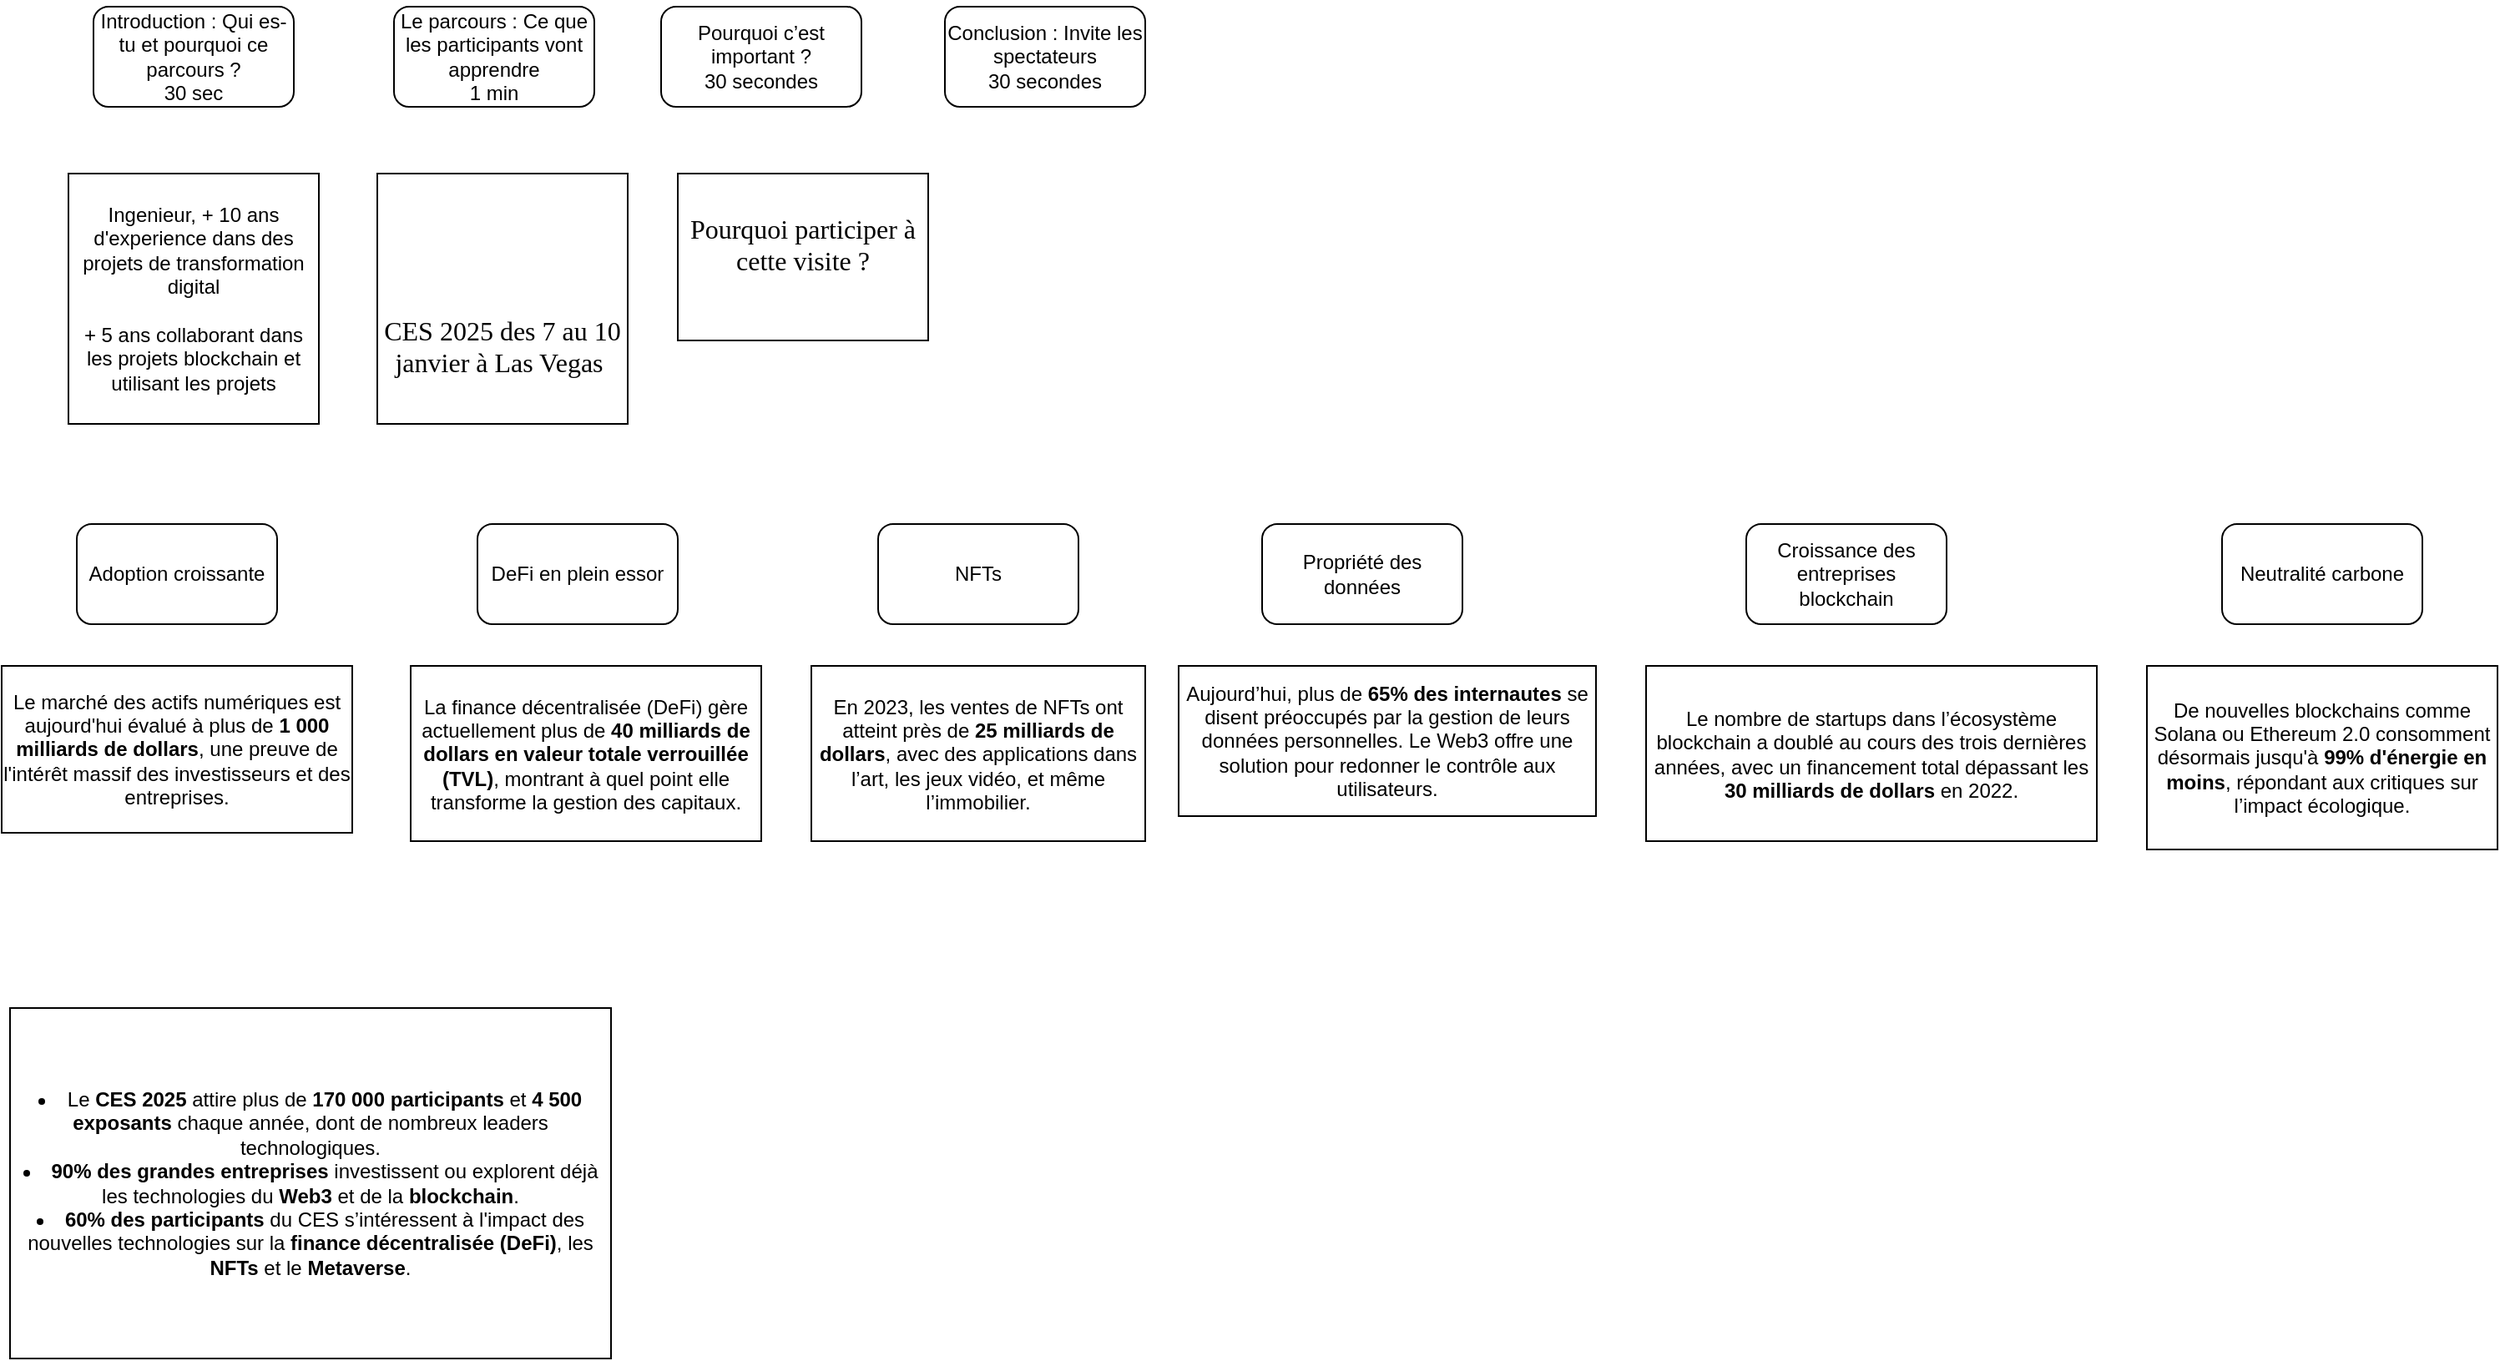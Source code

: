 <mxfile version="24.8.6">
  <diagram name="Page-1" id="Z1V4pkyrTjfmCM-U0hCl">
    <mxGraphModel dx="1116" dy="694" grid="1" gridSize="10" guides="1" tooltips="1" connect="1" arrows="1" fold="1" page="1" pageScale="1" pageWidth="827" pageHeight="1169" math="0" shadow="0">
      <root>
        <mxCell id="0" />
        <mxCell id="1" parent="0" />
        <mxCell id="f6ZDDn2nSGfMl3vf_n1B-1" value="Introduction : Qui es-tu et pourquoi ce parcours ?&lt;div&gt;30 sec&lt;/div&gt;" style="rounded=1;whiteSpace=wrap;html=1;" vertex="1" parent="1">
          <mxGeometry x="90" y="140" width="120" height="60" as="geometry" />
        </mxCell>
        <mxCell id="f6ZDDn2nSGfMl3vf_n1B-2" value="Ingenieur, + 10 ans d&#39;experience dans des projets de transformation digital&lt;div&gt;&lt;br&gt;&lt;/div&gt;&lt;div&gt;+ 5 ans collaborant dans les projets blockchain et utilisant les projets&lt;/div&gt;" style="rounded=0;whiteSpace=wrap;html=1;" vertex="1" parent="1">
          <mxGeometry x="75" y="240" width="150" height="150" as="geometry" />
        </mxCell>
        <mxCell id="f6ZDDn2nSGfMl3vf_n1B-3" value="&lt;br/&gt;&#x9;&#x9;&lt;br/&gt;&#x9;&lt;br/&gt;&#x9;&lt;br/&gt;&#x9;&#x9;&lt;div title=&quot;Page 1&quot; class=&quot;page&quot;&gt;&lt;br/&gt;&#x9;&#x9;&#x9;&lt;div class=&quot;layoutArea&quot;&gt;&lt;br/&gt;&#x9;&#x9;&#x9;&#x9;&lt;div class=&quot;column&quot;&gt;&lt;br/&gt;&#x9;&#x9;&#x9;&#x9;&#x9;&lt;p&gt;&lt;span style=&quot;font-size: 12.0pt; font-family: &#39;Aptos&#39;&quot;&gt;CES 2025 des 7 au 10 janvier à Las Vegas&amp;nbsp;&lt;/span&gt;&lt;/p&gt;&lt;br/&gt;&#x9;&#x9;&#x9;&#x9;&lt;/div&gt;&lt;br/&gt;&#x9;&#x9;&#x9;&lt;/div&gt;&lt;br/&gt;&#x9;&#x9;&lt;/div&gt;" style="rounded=0;whiteSpace=wrap;html=1;" vertex="1" parent="1">
          <mxGeometry x="260" y="240" width="150" height="150" as="geometry" />
        </mxCell>
        <mxCell id="f6ZDDn2nSGfMl3vf_n1B-4" value="&#xa;&lt;span style=&quot;white-space: pre;&quot;&gt;&amp;nbsp;&amp;nbsp;&amp;nbsp;&amp;nbsp;&lt;/span&gt;&lt;span style=&quot;white-space: pre;&quot;&gt;&amp;nbsp;&amp;nbsp;&amp;nbsp;&amp;nbsp;&lt;/span&gt;&lt;div title=&quot;Page 1&quot; class=&quot;page&quot;&gt;&#xa;&lt;span style=&quot;white-space: pre;&quot;&gt;&amp;nbsp;&amp;nbsp;&amp;nbsp;&amp;nbsp;&lt;/span&gt;&lt;span style=&quot;white-space: pre;&quot;&gt;&amp;nbsp;&amp;nbsp;&amp;nbsp;&amp;nbsp;&lt;/span&gt;&lt;span style=&quot;white-space: pre;&quot;&gt;&amp;nbsp;&amp;nbsp;&amp;nbsp;&amp;nbsp;&lt;/span&gt;&lt;div class=&quot;layoutArea&quot;&gt;&#xa;&lt;span style=&quot;white-space: pre;&quot;&gt;&amp;nbsp;&amp;nbsp;&amp;nbsp;&amp;nbsp;&lt;/span&gt;&lt;span style=&quot;white-space: pre;&quot;&gt;&amp;nbsp;&amp;nbsp;&amp;nbsp;&amp;nbsp;&lt;/span&gt;&lt;span style=&quot;white-space: pre;&quot;&gt;&amp;nbsp;&amp;nbsp;&amp;nbsp;&amp;nbsp;&lt;/span&gt;&lt;span style=&quot;white-space: pre;&quot;&gt;&amp;nbsp;&amp;nbsp;&amp;nbsp;&amp;nbsp;&lt;/span&gt;&lt;div class=&quot;column&quot;&gt;&#xa;&lt;span style=&quot;white-space: pre;&quot;&gt;&amp;nbsp;&amp;nbsp;&amp;nbsp;&amp;nbsp;&lt;/span&gt;&lt;span style=&quot;white-space: pre;&quot;&gt;&amp;nbsp;&amp;nbsp;&amp;nbsp;&amp;nbsp;&lt;/span&gt;&lt;span style=&quot;white-space: pre;&quot;&gt;&amp;nbsp;&amp;nbsp;&amp;nbsp;&amp;nbsp;&lt;/span&gt;&lt;span style=&quot;white-space: pre;&quot;&gt;&amp;nbsp;&amp;nbsp;&amp;nbsp;&amp;nbsp;&lt;/span&gt;&lt;span style=&quot;white-space: pre;&quot;&gt;&amp;nbsp;&amp;nbsp;&amp;nbsp;&amp;nbsp;&lt;/span&gt;&lt;p&gt;&lt;span style=&quot;font-size: 12.0pt; font-family: &#39;Aptos&#39;&quot;&gt;Pourquoi participer à cette visite&lt;/span&gt;&lt;span style=&quot;font-size: 12.0pt; font-family: &#39;ArialMT&#39;&quot;&gt; &lt;/span&gt;&lt;span style=&quot;font-size: 12.0pt; font-family: &#39;Aptos&#39;&quot;&gt;?&#xa;&lt;/span&gt;&lt;/p&gt;&#xa;&lt;span style=&quot;white-space: pre;&quot;&gt;&amp;nbsp;&amp;nbsp;&amp;nbsp;&amp;nbsp;&lt;/span&gt;&lt;span style=&quot;white-space: pre;&quot;&gt;&amp;nbsp;&amp;nbsp;&amp;nbsp;&amp;nbsp;&lt;/span&gt;&lt;span style=&quot;white-space: pre;&quot;&gt;&amp;nbsp;&amp;nbsp;&amp;nbsp;&amp;nbsp;&lt;/span&gt;&lt;span style=&quot;white-space: pre;&quot;&gt;&amp;nbsp;&amp;nbsp;&amp;nbsp;&amp;nbsp;&lt;/span&gt;&lt;/div&gt;&#xa;&lt;span style=&quot;white-space: pre;&quot;&gt;&amp;nbsp;&amp;nbsp;&amp;nbsp;&amp;nbsp;&lt;/span&gt;&lt;span style=&quot;white-space: pre;&quot;&gt;&amp;nbsp;&amp;nbsp;&amp;nbsp;&amp;nbsp;&lt;/span&gt;&lt;span style=&quot;white-space: pre;&quot;&gt;&amp;nbsp;&amp;nbsp;&amp;nbsp;&amp;nbsp;&lt;/span&gt;&lt;/div&gt;&#xa;&lt;span style=&quot;white-space: pre;&quot;&gt;&amp;nbsp;&amp;nbsp;&amp;nbsp;&amp;nbsp;&lt;/span&gt;&lt;span style=&quot;white-space: pre;&quot;&gt;&amp;nbsp;&amp;nbsp;&amp;nbsp;&amp;nbsp;&lt;/span&gt;&lt;/div&gt;&#xa;&lt;span style=&quot;white-space: pre;&quot;&gt;&amp;nbsp;&amp;nbsp;&amp;nbsp;&amp;nbsp;&lt;/span&gt;&#xa;" style="rounded=0;whiteSpace=wrap;html=1;" vertex="1" parent="1">
          <mxGeometry x="440" y="240" width="150" height="100" as="geometry" />
        </mxCell>
        <mxCell id="f6ZDDn2nSGfMl3vf_n1B-5" value="Le parcours : Ce que les participants vont apprendre&lt;div&gt;1 min&lt;/div&gt;" style="rounded=1;whiteSpace=wrap;html=1;" vertex="1" parent="1">
          <mxGeometry x="270" y="140" width="120" height="60" as="geometry" />
        </mxCell>
        <mxCell id="f6ZDDn2nSGfMl3vf_n1B-6" value="Pourquoi c’est important ?&lt;div&gt;30 secondes&lt;/div&gt;" style="rounded=1;whiteSpace=wrap;html=1;" vertex="1" parent="1">
          <mxGeometry x="430" y="140" width="120" height="60" as="geometry" />
        </mxCell>
        <mxCell id="f6ZDDn2nSGfMl3vf_n1B-7" value="Conclusion : Invite les spectateurs&lt;div&gt;30 secondes&lt;/div&gt;" style="rounded=1;whiteSpace=wrap;html=1;" vertex="1" parent="1">
          <mxGeometry x="600" y="140" width="120" height="60" as="geometry" />
        </mxCell>
        <mxCell id="f6ZDDn2nSGfMl3vf_n1B-8" value="Adoption croissante" style="rounded=1;whiteSpace=wrap;html=1;" vertex="1" parent="1">
          <mxGeometry x="80" y="450" width="120" height="60" as="geometry" />
        </mxCell>
        <mxCell id="f6ZDDn2nSGfMl3vf_n1B-9" value="&lt;meta charset=&quot;utf-8&quot;&gt;Le marché des actifs numériques est aujourd&#39;hui évalué à plus de &lt;strong&gt;1 000 milliards de dollars&lt;/strong&gt;, une preuve de l&#39;intérêt massif des investisseurs et des entreprises." style="rounded=0;whiteSpace=wrap;html=1;" vertex="1" parent="1">
          <mxGeometry x="35" y="535" width="210" height="100" as="geometry" />
        </mxCell>
        <mxCell id="f6ZDDn2nSGfMl3vf_n1B-10" value="&lt;meta charset=&quot;utf-8&quot;&gt;La finance décentralisée (DeFi) gère actuellement plus de &lt;strong&gt;40 milliards de dollars en valeur totale verrouillée (TVL)&lt;/strong&gt;, montrant à quel point elle transforme la gestion des capitaux." style="rounded=0;whiteSpace=wrap;html=1;" vertex="1" parent="1">
          <mxGeometry x="280" y="535" width="210" height="105" as="geometry" />
        </mxCell>
        <mxCell id="f6ZDDn2nSGfMl3vf_n1B-11" value="&lt;meta charset=&quot;utf-8&quot;&gt;En 2023, les ventes de NFTs ont atteint près de &lt;strong&gt;25 milliards de dollars&lt;/strong&gt;, avec des applications dans l’art, les jeux vidéo, et même l’immobilier." style="rounded=0;whiteSpace=wrap;html=1;" vertex="1" parent="1">
          <mxGeometry x="520" y="535" width="200" height="105" as="geometry" />
        </mxCell>
        <mxCell id="f6ZDDn2nSGfMl3vf_n1B-12" value="&lt;meta charset=&quot;utf-8&quot;&gt;Aujourd’hui, plus de &lt;strong&gt;65% des internautes&lt;/strong&gt; se disent préoccupés par la gestion de leurs données personnelles. Le Web3 offre une solution pour redonner le contrôle aux utilisateurs." style="rounded=0;whiteSpace=wrap;html=1;" vertex="1" parent="1">
          <mxGeometry x="740" y="535" width="250" height="90" as="geometry" />
        </mxCell>
        <mxCell id="f6ZDDn2nSGfMl3vf_n1B-13" value="&lt;meta charset=&quot;utf-8&quot;&gt;Le nombre de startups dans l’écosystème blockchain a doublé au cours des trois dernières années, avec un financement total dépassant les &lt;strong&gt;30 milliards de dollars&lt;/strong&gt; en 2022." style="rounded=0;whiteSpace=wrap;html=1;" vertex="1" parent="1">
          <mxGeometry x="1020" y="535" width="270" height="105" as="geometry" />
        </mxCell>
        <mxCell id="f6ZDDn2nSGfMl3vf_n1B-14" value="&lt;meta charset=&quot;utf-8&quot;&gt;De nouvelles blockchains comme Solana ou Ethereum 2.0 consomment désormais jusqu&#39;à &lt;strong&gt;99% d&#39;énergie en moins&lt;/strong&gt;, répondant aux critiques sur l’impact écologique." style="rounded=0;whiteSpace=wrap;html=1;" vertex="1" parent="1">
          <mxGeometry x="1320" y="535" width="210" height="110" as="geometry" />
        </mxCell>
        <mxCell id="f6ZDDn2nSGfMl3vf_n1B-15" value="&lt;meta charset=&quot;utf-8&quot;&gt;DeFi en plein essor" style="rounded=1;whiteSpace=wrap;html=1;" vertex="1" parent="1">
          <mxGeometry x="320" y="450" width="120" height="60" as="geometry" />
        </mxCell>
        <mxCell id="f6ZDDn2nSGfMl3vf_n1B-16" value="&lt;meta charset=&quot;utf-8&quot;&gt;NFTs" style="rounded=1;whiteSpace=wrap;html=1;" vertex="1" parent="1">
          <mxGeometry x="560" y="450" width="120" height="60" as="geometry" />
        </mxCell>
        <mxCell id="f6ZDDn2nSGfMl3vf_n1B-17" value="&lt;meta charset=&quot;utf-8&quot;&gt;Propriété des données" style="rounded=1;whiteSpace=wrap;html=1;" vertex="1" parent="1">
          <mxGeometry x="790" y="450" width="120" height="60" as="geometry" />
        </mxCell>
        <mxCell id="f6ZDDn2nSGfMl3vf_n1B-18" value="&lt;meta charset=&quot;utf-8&quot;&gt;Croissance des entreprises blockchain" style="rounded=1;whiteSpace=wrap;html=1;" vertex="1" parent="1">
          <mxGeometry x="1080" y="450" width="120" height="60" as="geometry" />
        </mxCell>
        <mxCell id="f6ZDDn2nSGfMl3vf_n1B-19" value="&lt;meta charset=&quot;utf-8&quot;&gt;Neutralité carbone" style="rounded=1;whiteSpace=wrap;html=1;" vertex="1" parent="1">
          <mxGeometry x="1365" y="450" width="120" height="60" as="geometry" />
        </mxCell>
        <mxCell id="f6ZDDn2nSGfMl3vf_n1B-20" value="&lt;meta charset=&quot;utf-8&quot;&gt;&lt;li&gt;Le &lt;strong&gt;CES 2025&lt;/strong&gt; attire plus de &lt;strong&gt;170 000 participants&lt;/strong&gt; et &lt;strong&gt;4 500 exposants&lt;/strong&gt; chaque année, dont de nombreux leaders technologiques.&lt;/li&gt;&lt;li&gt;&lt;strong&gt;90% des grandes entreprises&lt;/strong&gt; investissent ou explorent déjà les technologies du &lt;strong&gt;Web3&lt;/strong&gt; et de la &lt;strong&gt;blockchain&lt;/strong&gt;.&lt;/li&gt;&lt;li&gt;&lt;strong&gt;60% des participants&lt;/strong&gt; du CES s’intéressent à l&#39;impact des nouvelles technologies sur la &lt;strong&gt;finance décentralisée (DeFi)&lt;/strong&gt;, les &lt;strong&gt;NFTs&lt;/strong&gt; et le &lt;strong&gt;Metaverse&lt;/strong&gt;.&lt;/li&gt;" style="rounded=0;whiteSpace=wrap;html=1;" vertex="1" parent="1">
          <mxGeometry x="40" y="740" width="360" height="210" as="geometry" />
        </mxCell>
      </root>
    </mxGraphModel>
  </diagram>
</mxfile>
